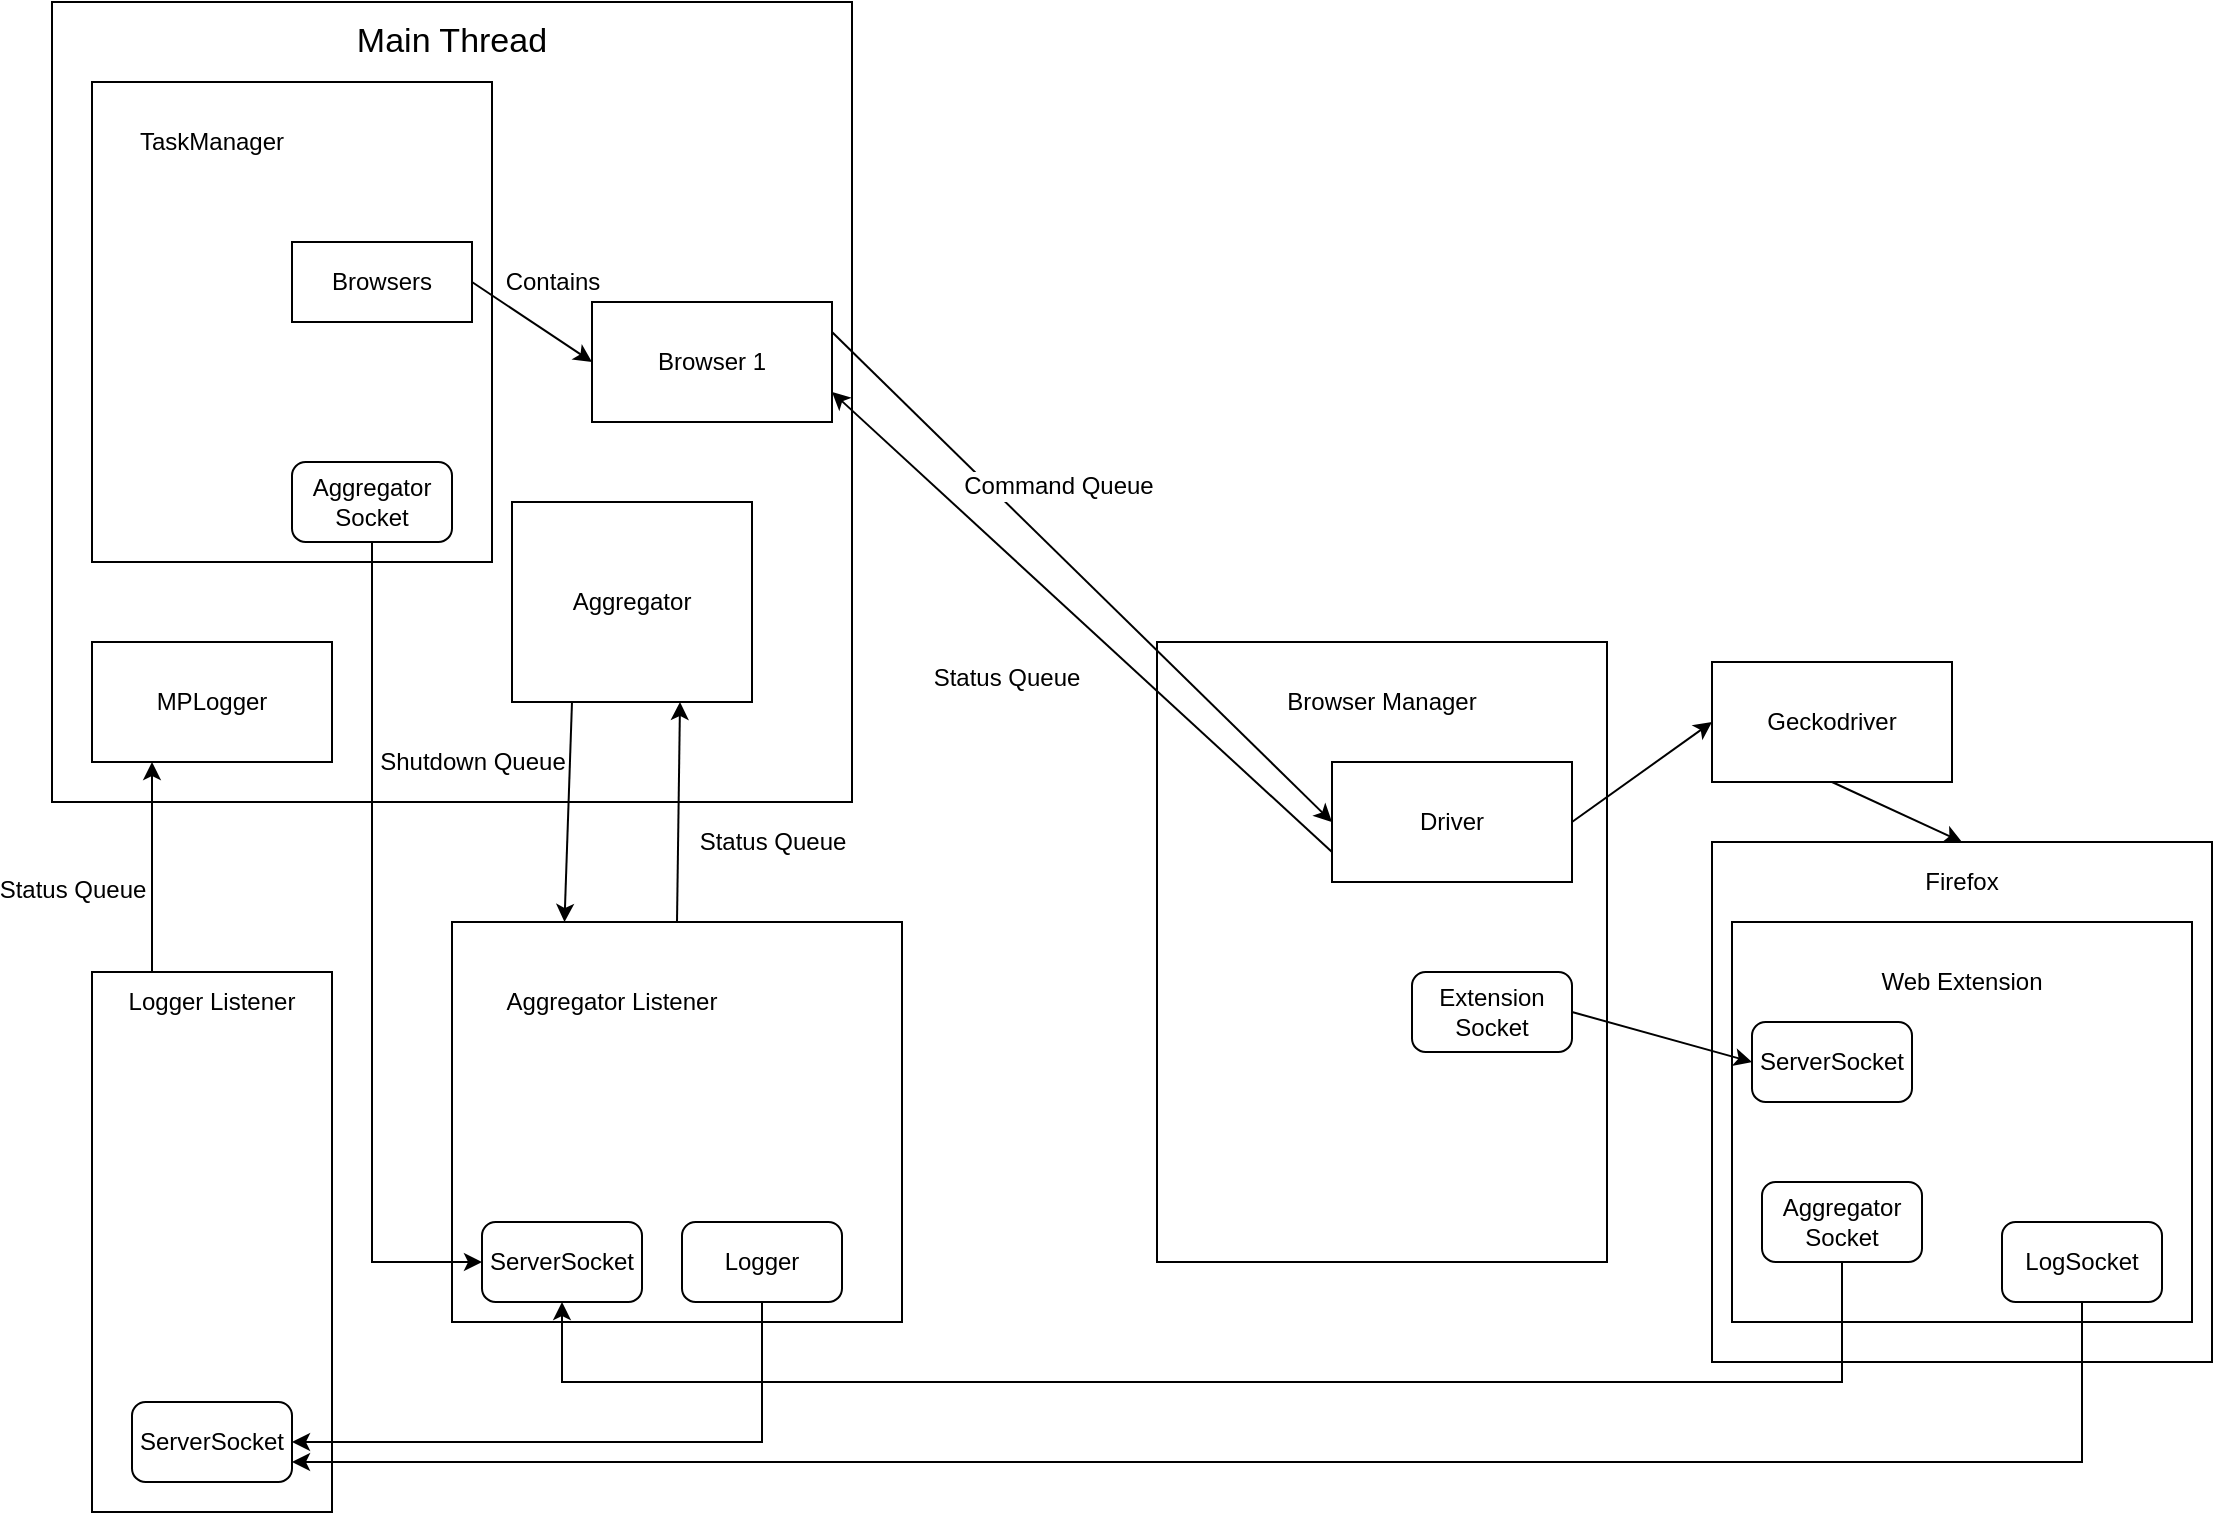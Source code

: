 <mxfile version="12.7.0" type="device"><diagram id="NJeyPFdXj8_KrJYxFYye" name="Page-1"><mxGraphModel dx="2912" dy="1144" grid="1" gridSize="10" guides="1" tooltips="1" connect="1" arrows="1" fold="1" page="1" pageScale="1" pageWidth="850" pageHeight="1100" math="0" shadow="0"><root><mxCell id="0"/><mxCell id="1" parent="0"/><mxCell id="rZpJ_08T2H3gnpjgZiau-1" value="" style="whiteSpace=wrap;html=1;aspect=fixed;" vertex="1" parent="1"><mxGeometry x="20" y="20" width="400" height="400" as="geometry"/></mxCell><mxCell id="rZpJ_08T2H3gnpjgZiau-2" value="&lt;font style=&quot;font-size: 17px&quot;&gt;Main Thread&lt;/font&gt;" style="text;html=1;strokeColor=none;fillColor=none;align=center;verticalAlign=middle;whiteSpace=wrap;rounded=0;" vertex="1" parent="1"><mxGeometry x="170" y="30" width="100" height="20" as="geometry"/></mxCell><mxCell id="rZpJ_08T2H3gnpjgZiau-4" value="" style="rounded=0;whiteSpace=wrap;html=1;" vertex="1" parent="1"><mxGeometry x="40" y="60" width="200" height="240" as="geometry"/></mxCell><mxCell id="rZpJ_08T2H3gnpjgZiau-5" value="TaskManager" style="text;html=1;strokeColor=none;fillColor=none;align=center;verticalAlign=middle;whiteSpace=wrap;rounded=0;" vertex="1" parent="1"><mxGeometry x="60" y="80" width="80" height="20" as="geometry"/></mxCell><mxCell id="rZpJ_08T2H3gnpjgZiau-6" value="Aggregator" style="rounded=0;whiteSpace=wrap;html=1;" vertex="1" parent="1"><mxGeometry x="250" y="270" width="120" height="100" as="geometry"/></mxCell><mxCell id="rZpJ_08T2H3gnpjgZiau-7" value="Browser 1" style="rounded=0;whiteSpace=wrap;html=1;" vertex="1" parent="1"><mxGeometry x="290" y="170" width="120" height="60" as="geometry"/></mxCell><mxCell id="rZpJ_08T2H3gnpjgZiau-8" value="MPLogger" style="rounded=0;whiteSpace=wrap;html=1;" vertex="1" parent="1"><mxGeometry x="40" y="340" width="120" height="60" as="geometry"/></mxCell><mxCell id="rZpJ_08T2H3gnpjgZiau-9" value="" style="rounded=0;whiteSpace=wrap;html=1;" vertex="1" parent="1"><mxGeometry x="220" y="480" width="225" height="200" as="geometry"/></mxCell><mxCell id="rZpJ_08T2H3gnpjgZiau-10" value="Aggregator Listener" style="text;html=1;strokeColor=none;fillColor=none;align=center;verticalAlign=middle;whiteSpace=wrap;rounded=0;" vertex="1" parent="1"><mxGeometry x="245" y="510" width="110" height="20" as="geometry"/></mxCell><mxCell id="rZpJ_08T2H3gnpjgZiau-11" value="" style="endArrow=classic;html=1;entryX=0.25;entryY=0;entryDx=0;entryDy=0;exitX=0.25;exitY=1;exitDx=0;exitDy=0;" edge="1" parent="1" source="rZpJ_08T2H3gnpjgZiau-6" target="rZpJ_08T2H3gnpjgZiau-9"><mxGeometry width="50" height="50" relative="1" as="geometry"><mxPoint x="20" y="490" as="sourcePoint"/><mxPoint x="70" y="440" as="targetPoint"/></mxGeometry></mxCell><mxCell id="rZpJ_08T2H3gnpjgZiau-12" value="Shutdown Queue" style="text;html=1;align=center;verticalAlign=middle;resizable=0;points=[];labelBackgroundColor=#ffffff;" vertex="1" connectable="0" parent="rZpJ_08T2H3gnpjgZiau-11"><mxGeometry x="-0.497" y="-1" relative="1" as="geometry"><mxPoint x="-48.05" y="2.05" as="offset"/></mxGeometry></mxCell><mxCell id="rZpJ_08T2H3gnpjgZiau-13" value="" style="endArrow=classic;html=1;entryX=0.7;entryY=1;entryDx=0;entryDy=0;exitX=0.5;exitY=0;exitDx=0;exitDy=0;entryPerimeter=0;" edge="1" parent="1" source="rZpJ_08T2H3gnpjgZiau-9" target="rZpJ_08T2H3gnpjgZiau-6"><mxGeometry width="50" height="50" relative="1" as="geometry"><mxPoint x="20" y="490" as="sourcePoint"/><mxPoint x="70" y="440" as="targetPoint"/></mxGeometry></mxCell><mxCell id="rZpJ_08T2H3gnpjgZiau-14" value="Status Queue" style="text;html=1;align=center;verticalAlign=middle;resizable=0;points=[];labelBackgroundColor=#ffffff;" vertex="1" connectable="0" parent="rZpJ_08T2H3gnpjgZiau-13"><mxGeometry x="0.142" y="2" relative="1" as="geometry"><mxPoint x="48.64" y="23.02" as="offset"/></mxGeometry></mxCell><mxCell id="rZpJ_08T2H3gnpjgZiau-16" value="" style="rounded=0;whiteSpace=wrap;html=1;" vertex="1" parent="1"><mxGeometry x="572.5" y="340" width="225" height="310" as="geometry"/></mxCell><mxCell id="rZpJ_08T2H3gnpjgZiau-17" value="" style="rounded=0;whiteSpace=wrap;html=1;" vertex="1" parent="1"><mxGeometry x="40" y="505" width="120" height="270" as="geometry"/></mxCell><mxCell id="rZpJ_08T2H3gnpjgZiau-18" value="Logger Listener" style="text;html=1;strokeColor=none;fillColor=none;align=center;verticalAlign=middle;whiteSpace=wrap;rounded=0;" vertex="1" parent="1"><mxGeometry x="50" y="510" width="100" height="20" as="geometry"/></mxCell><mxCell id="rZpJ_08T2H3gnpjgZiau-19" value="" style="endArrow=classic;html=1;entryX=0.25;entryY=1;entryDx=0;entryDy=0;exitX=0.25;exitY=0;exitDx=0;exitDy=0;" edge="1" parent="1" source="rZpJ_08T2H3gnpjgZiau-17" target="rZpJ_08T2H3gnpjgZiau-8"><mxGeometry width="50" height="50" relative="1" as="geometry"><mxPoint x="20" y="610" as="sourcePoint"/><mxPoint x="70" y="560" as="targetPoint"/></mxGeometry></mxCell><mxCell id="rZpJ_08T2H3gnpjgZiau-23" value="&lt;div&gt;Status Queue&lt;/div&gt;" style="text;html=1;align=center;verticalAlign=middle;resizable=0;points=[];labelBackgroundColor=#ffffff;" vertex="1" connectable="0" parent="rZpJ_08T2H3gnpjgZiau-19"><mxGeometry x="-0.46" y="-1" relative="1" as="geometry"><mxPoint x="-41" y="-13" as="offset"/></mxGeometry></mxCell><mxCell id="rZpJ_08T2H3gnpjgZiau-21" value="&lt;font style=&quot;font-size: 12px&quot;&gt;ServerSocket&lt;/font&gt;" style="rounded=1;whiteSpace=wrap;html=1;arcSize=17;" vertex="1" parent="1"><mxGeometry x="235" y="630" width="80" height="40" as="geometry"/></mxCell><mxCell id="rZpJ_08T2H3gnpjgZiau-58" style="edgeStyle=orthogonalEdgeStyle;rounded=0;orthogonalLoop=1;jettySize=auto;html=1;exitX=0.5;exitY=1;exitDx=0;exitDy=0;entryX=1;entryY=0.5;entryDx=0;entryDy=0;" edge="1" parent="1" source="rZpJ_08T2H3gnpjgZiau-22" target="rZpJ_08T2H3gnpjgZiau-25"><mxGeometry relative="1" as="geometry"/></mxCell><mxCell id="rZpJ_08T2H3gnpjgZiau-22" value="Logger" style="rounded=1;whiteSpace=wrap;html=1;arcSize=17;" vertex="1" parent="1"><mxGeometry x="335" y="630" width="80" height="40" as="geometry"/></mxCell><mxCell id="rZpJ_08T2H3gnpjgZiau-25" value="&lt;font style=&quot;font-size: 12px&quot;&gt;ServerSocket&lt;/font&gt;" style="rounded=1;whiteSpace=wrap;html=1;arcSize=17;" vertex="1" parent="1"><mxGeometry x="60" y="720" width="80" height="40" as="geometry"/></mxCell><mxCell id="rZpJ_08T2H3gnpjgZiau-26" value="Browser Manager" style="text;html=1;strokeColor=none;fillColor=none;align=center;verticalAlign=middle;whiteSpace=wrap;rounded=0;" vertex="1" parent="1"><mxGeometry x="630" y="360" width="110" height="20" as="geometry"/></mxCell><mxCell id="rZpJ_08T2H3gnpjgZiau-27" value="Geckodriver" style="rounded=0;whiteSpace=wrap;html=1;" vertex="1" parent="1"><mxGeometry x="850" y="350" width="120" height="60" as="geometry"/></mxCell><mxCell id="rZpJ_08T2H3gnpjgZiau-28" value="" style="rounded=0;whiteSpace=wrap;html=1;" vertex="1" parent="1"><mxGeometry x="850" y="440" width="250" height="260" as="geometry"/></mxCell><mxCell id="rZpJ_08T2H3gnpjgZiau-29" value="Firefox" style="text;html=1;strokeColor=none;fillColor=none;align=center;verticalAlign=middle;whiteSpace=wrap;rounded=0;" vertex="1" parent="1"><mxGeometry x="955" y="450" width="40" height="20" as="geometry"/></mxCell><mxCell id="rZpJ_08T2H3gnpjgZiau-30" value="" style="rounded=0;whiteSpace=wrap;html=1;" vertex="1" parent="1"><mxGeometry x="860" y="480" width="230" height="200" as="geometry"/></mxCell><mxCell id="rZpJ_08T2H3gnpjgZiau-31" value="Web Extension" style="text;html=1;strokeColor=none;fillColor=none;align=center;verticalAlign=middle;whiteSpace=wrap;rounded=0;" vertex="1" parent="1"><mxGeometry x="910" y="500" width="130" height="20" as="geometry"/></mxCell><mxCell id="rZpJ_08T2H3gnpjgZiau-32" value="" style="endArrow=classic;html=1;entryX=0;entryY=0.5;entryDx=0;entryDy=0;exitX=1;exitY=0.5;exitDx=0;exitDy=0;" edge="1" parent="1" source="rZpJ_08T2H3gnpjgZiau-34" target="rZpJ_08T2H3gnpjgZiau-27"><mxGeometry width="50" height="50" relative="1" as="geometry"><mxPoint x="-10" y="850" as="sourcePoint"/><mxPoint x="40" y="800" as="targetPoint"/></mxGeometry></mxCell><mxCell id="rZpJ_08T2H3gnpjgZiau-33" value="" style="endArrow=classic;html=1;entryX=0.5;entryY=0;entryDx=0;entryDy=0;exitX=0.5;exitY=1;exitDx=0;exitDy=0;" edge="1" parent="1" source="rZpJ_08T2H3gnpjgZiau-27" target="rZpJ_08T2H3gnpjgZiau-28"><mxGeometry width="50" height="50" relative="1" as="geometry"><mxPoint y="860" as="sourcePoint"/><mxPoint x="50" y="810" as="targetPoint"/></mxGeometry></mxCell><mxCell id="rZpJ_08T2H3gnpjgZiau-34" value="Driver" style="rounded=0;whiteSpace=wrap;html=1;" vertex="1" parent="1"><mxGeometry x="660" y="400" width="120" height="60" as="geometry"/></mxCell><mxCell id="rZpJ_08T2H3gnpjgZiau-37" value="&lt;font style=&quot;font-size: 12px&quot;&gt;ServerSocket&lt;/font&gt;" style="rounded=1;whiteSpace=wrap;html=1;arcSize=17;" vertex="1" parent="1"><mxGeometry x="870" y="530" width="80" height="40" as="geometry"/></mxCell><mxCell id="rZpJ_08T2H3gnpjgZiau-38" value="LogSocket" style="rounded=1;whiteSpace=wrap;html=1;arcSize=17;" vertex="1" parent="1"><mxGeometry x="995" y="630" width="80" height="40" as="geometry"/></mxCell><mxCell id="rZpJ_08T2H3gnpjgZiau-39" value="Aggregator Socket" style="rounded=1;whiteSpace=wrap;html=1;arcSize=17;" vertex="1" parent="1"><mxGeometry x="875" y="610" width="80" height="40" as="geometry"/></mxCell><mxCell id="rZpJ_08T2H3gnpjgZiau-40" value="" style="endArrow=classic;html=1;entryX=0.5;entryY=1;entryDx=0;entryDy=0;exitX=0.5;exitY=1;exitDx=0;exitDy=0;edgeStyle=orthogonalEdgeStyle;rounded=0;" edge="1" parent="1" source="rZpJ_08T2H3gnpjgZiau-39" target="rZpJ_08T2H3gnpjgZiau-21"><mxGeometry width="50" height="50" relative="1" as="geometry"><mxPoint x="-10" y="850" as="sourcePoint"/><mxPoint x="40" y="800" as="targetPoint"/><Array as="points"><mxPoint x="915" y="710"/><mxPoint x="275" y="710"/></Array></mxGeometry></mxCell><mxCell id="rZpJ_08T2H3gnpjgZiau-41" value="" style="endArrow=classic;html=1;entryX=0;entryY=0.5;entryDx=0;entryDy=0;exitX=1;exitY=0.25;exitDx=0;exitDy=0;" edge="1" parent="1" source="rZpJ_08T2H3gnpjgZiau-7" target="rZpJ_08T2H3gnpjgZiau-34"><mxGeometry width="50" height="50" relative="1" as="geometry"><mxPoint x="-10" y="850" as="sourcePoint"/><mxPoint x="40" y="800" as="targetPoint"/></mxGeometry></mxCell><mxCell id="rZpJ_08T2H3gnpjgZiau-42" value="Command Queue" style="text;html=1;align=center;verticalAlign=middle;resizable=0;points=[];labelBackgroundColor=#ffffff;" vertex="1" connectable="0" parent="rZpJ_08T2H3gnpjgZiau-41"><mxGeometry x="-0.161" y="3" relative="1" as="geometry"><mxPoint x="5.5" y="-23.69" as="offset"/></mxGeometry></mxCell><mxCell id="rZpJ_08T2H3gnpjgZiau-43" value="" style="endArrow=classic;html=1;entryX=1;entryY=0.75;entryDx=0;entryDy=0;exitX=0;exitY=0.75;exitDx=0;exitDy=0;" edge="1" parent="1" source="rZpJ_08T2H3gnpjgZiau-34" target="rZpJ_08T2H3gnpjgZiau-7"><mxGeometry width="50" height="50" relative="1" as="geometry"><mxPoint x="400" y="365" as="sourcePoint"/><mxPoint x="670" y="440" as="targetPoint"/></mxGeometry></mxCell><mxCell id="rZpJ_08T2H3gnpjgZiau-44" value="Status Queue" style="text;html=1;align=center;verticalAlign=middle;resizable=0;points=[];labelBackgroundColor=#ffffff;" vertex="1" connectable="0" parent="rZpJ_08T2H3gnpjgZiau-43"><mxGeometry x="-0.161" y="3" relative="1" as="geometry"><mxPoint x="-56.11" y="7.24" as="offset"/></mxGeometry></mxCell><mxCell id="rZpJ_08T2H3gnpjgZiau-45" value="" style="endArrow=classic;html=1;entryX=1;entryY=0.75;entryDx=0;entryDy=0;exitX=0.5;exitY=1;exitDx=0;exitDy=0;edgeStyle=orthogonalEdgeStyle;rounded=0;" edge="1" parent="1" source="rZpJ_08T2H3gnpjgZiau-38" target="rZpJ_08T2H3gnpjgZiau-25"><mxGeometry width="50" height="50" relative="1" as="geometry"><mxPoint x="-10" y="850" as="sourcePoint"/><mxPoint x="40" y="800" as="targetPoint"/></mxGeometry></mxCell><mxCell id="rZpJ_08T2H3gnpjgZiau-47" value="Extension Socket" style="rounded=1;whiteSpace=wrap;html=1;arcSize=17;" vertex="1" parent="1"><mxGeometry x="700" y="505" width="80" height="40" as="geometry"/></mxCell><mxCell id="rZpJ_08T2H3gnpjgZiau-48" value="" style="endArrow=classic;html=1;entryX=0;entryY=0.5;entryDx=0;entryDy=0;exitX=1;exitY=0.5;exitDx=0;exitDy=0;" edge="1" parent="1" source="rZpJ_08T2H3gnpjgZiau-47" target="rZpJ_08T2H3gnpjgZiau-37"><mxGeometry width="50" height="50" relative="1" as="geometry"><mxPoint x="-10" y="850" as="sourcePoint"/><mxPoint x="40" y="800" as="targetPoint"/></mxGeometry></mxCell><mxCell id="rZpJ_08T2H3gnpjgZiau-51" value="&lt;div&gt;Aggregator Socket &lt;br&gt;&lt;/div&gt;" style="rounded=1;whiteSpace=wrap;html=1;arcSize=17;" vertex="1" parent="1"><mxGeometry x="140" y="250" width="80" height="40" as="geometry"/></mxCell><mxCell id="rZpJ_08T2H3gnpjgZiau-54" value="Browsers" style="rounded=0;whiteSpace=wrap;html=1;" vertex="1" parent="1"><mxGeometry x="140" y="140" width="90" height="40" as="geometry"/></mxCell><mxCell id="rZpJ_08T2H3gnpjgZiau-55" value="" style="endArrow=classic;html=1;entryX=0;entryY=0.5;entryDx=0;entryDy=0;exitX=1;exitY=0.5;exitDx=0;exitDy=0;" edge="1" parent="1" source="rZpJ_08T2H3gnpjgZiau-54" target="rZpJ_08T2H3gnpjgZiau-7"><mxGeometry width="50" height="50" relative="1" as="geometry"><mxPoint x="-10" y="850" as="sourcePoint"/><mxPoint x="40" y="800" as="targetPoint"/></mxGeometry></mxCell><mxCell id="rZpJ_08T2H3gnpjgZiau-56" value="Contains" style="text;html=1;align=center;verticalAlign=middle;resizable=0;points=[];labelBackgroundColor=#ffffff;" vertex="1" connectable="0" parent="rZpJ_08T2H3gnpjgZiau-55"><mxGeometry x="0.392" y="-1" relative="1" as="geometry"><mxPoint x="-1.05" y="-28.57" as="offset"/></mxGeometry></mxCell><mxCell id="rZpJ_08T2H3gnpjgZiau-57" value="" style="endArrow=classic;html=1;edgeStyle=orthogonalEdgeStyle;rounded=0;exitX=0.5;exitY=1;exitDx=0;exitDy=0;entryX=0;entryY=0.5;entryDx=0;entryDy=0;" edge="1" parent="1" source="rZpJ_08T2H3gnpjgZiau-51" target="rZpJ_08T2H3gnpjgZiau-21"><mxGeometry width="50" height="50" relative="1" as="geometry"><mxPoint x="-10" y="850" as="sourcePoint"/><mxPoint x="40" y="800" as="targetPoint"/></mxGeometry></mxCell></root></mxGraphModel></diagram></mxfile>